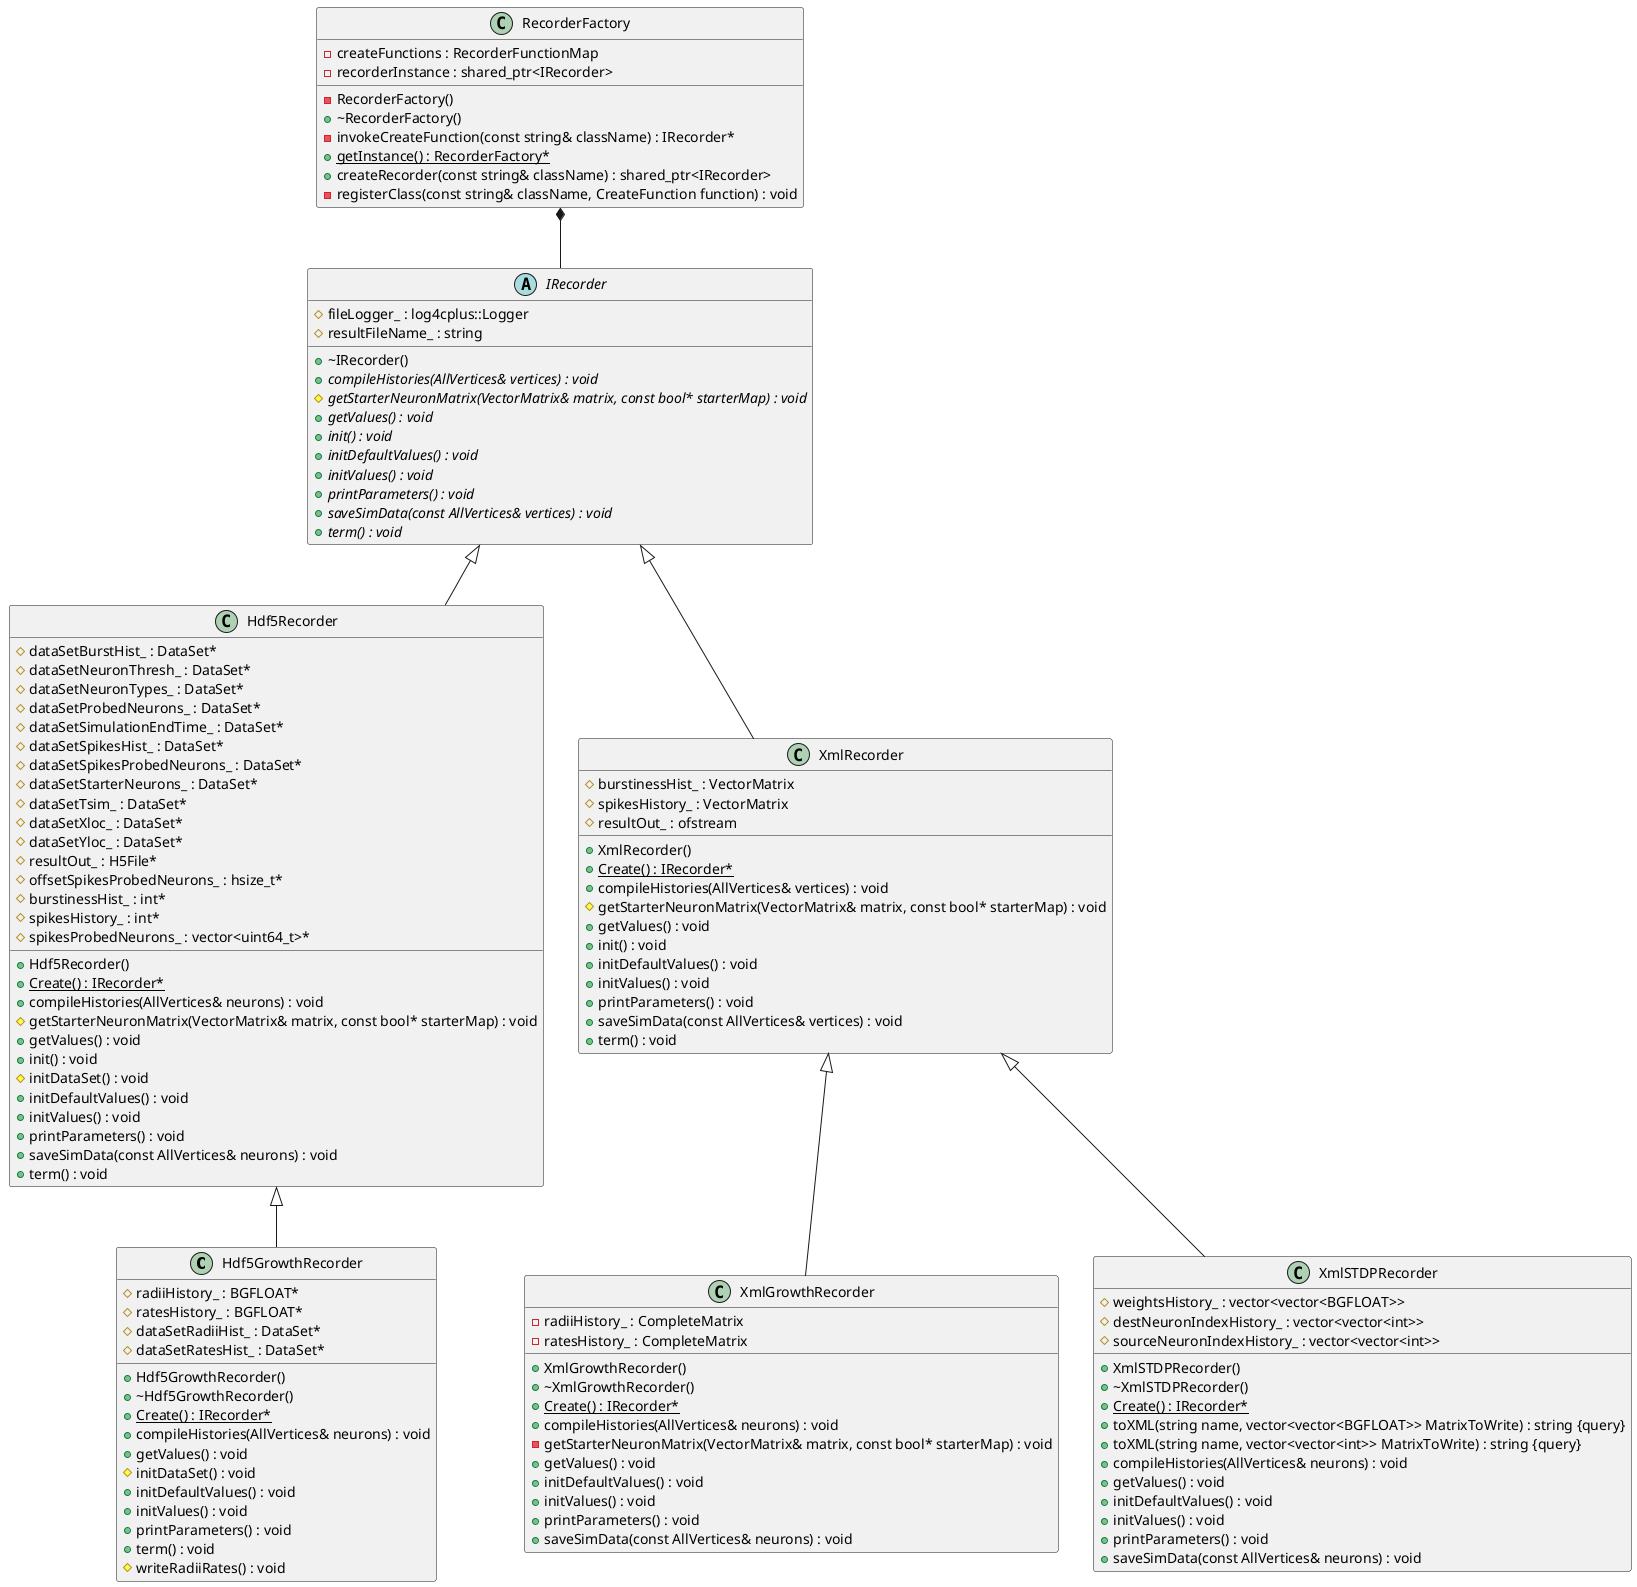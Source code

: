  @startuml RecorderClassDiagram





/' Objects '/

class Hdf5GrowthRecorder {
	+Hdf5GrowthRecorder()
	+~Hdf5GrowthRecorder()
	#radiiHistory_ : BGFLOAT*
	#ratesHistory_ : BGFLOAT*
	#dataSetRadiiHist_ : DataSet*
	#dataSetRatesHist_ : DataSet*
	+{static} Create() : IRecorder*
	+compileHistories(AllVertices& neurons) : void
	+getValues() : void
	#initDataSet() : void
	+initDefaultValues() : void
	+initValues() : void
	+printParameters() : void
	+term() : void
	#writeRadiiRates() : void
}


class Hdf5Recorder {
	+Hdf5Recorder()
	#dataSetBurstHist_ : DataSet*
	#dataSetNeuronThresh_ : DataSet*
	#dataSetNeuronTypes_ : DataSet*
	#dataSetProbedNeurons_ : DataSet*
	#dataSetSimulationEndTime_ : DataSet*
	#dataSetSpikesHist_ : DataSet*
	#dataSetSpikesProbedNeurons_ : DataSet*
	#dataSetStarterNeurons_ : DataSet*
	#dataSetTsim_ : DataSet*
	#dataSetXloc_ : DataSet*
	#dataSetYloc_ : DataSet*
	#resultOut_ : H5File*
	+{static} Create() : IRecorder*
	#offsetSpikesProbedNeurons_ : hsize_t*
	#burstinessHist_ : int*
	#spikesHistory_ : int*
	#spikesProbedNeurons_ : vector<uint64_t>*
	+compileHistories(AllVertices& neurons) : void
	#getStarterNeuronMatrix(VectorMatrix& matrix, const bool* starterMap) : void
	+getValues() : void
	+init() : void
	#initDataSet() : void
	+initDefaultValues() : void
	+initValues() : void
	+printParameters() : void
	+saveSimData(const AllVertices& neurons) : void
	+term() : void
}


abstract class IRecorder {
	+~IRecorder()
	#fileLogger_ : log4cplus::Logger
	#resultFileName_ : string
	+{abstract} compileHistories(AllVertices& vertices) : void
	#{abstract} getStarterNeuronMatrix(VectorMatrix& matrix, const bool* starterMap) : void
	+{abstract} getValues() : void
	+{abstract} init() : void
	+{abstract} initDefaultValues() : void
	+{abstract} initValues() : void
	+{abstract} printParameters() : void
	+{abstract} saveSimData(const AllVertices& vertices) : void
	+{abstract} term() : void
}


class RecorderFactory {
	-RecorderFactory()
	+~RecorderFactory()
	-invokeCreateFunction(const string& className) : IRecorder*
	+{static} getInstance() : RecorderFactory*
	-createFunctions : RecorderFunctionMap
	+createRecorder(const string& className) : shared_ptr<IRecorder>
	-recorderInstance : shared_ptr<IRecorder>
	-registerClass(const string& className, CreateFunction function) : void
}


class XmlGrowthRecorder {
	+XmlGrowthRecorder()
	+~XmlGrowthRecorder()
	-radiiHistory_ : CompleteMatrix
	-ratesHistory_ : CompleteMatrix
	+{static} Create() : IRecorder*
	+compileHistories(AllVertices& neurons) : void
	-getStarterNeuronMatrix(VectorMatrix& matrix, const bool* starterMap) : void
	+getValues() : void
	+initDefaultValues() : void
	+initValues() : void
	+printParameters() : void
	+saveSimData(const AllVertices& neurons) : void
}


class XmlRecorder {
	+XmlRecorder()
	+{static} Create() : IRecorder*
	#burstinessHist_ : VectorMatrix
	#spikesHistory_ : VectorMatrix
	#resultOut_ : ofstream
	+compileHistories(AllVertices& vertices) : void
	#getStarterNeuronMatrix(VectorMatrix& matrix, const bool* starterMap) : void
	+getValues() : void
	+init() : void
	+initDefaultValues() : void
	+initValues() : void
	+printParameters() : void
	+saveSimData(const AllVertices& vertices) : void
	+term() : void
}


class XmlSTDPRecorder {
	+XmlSTDPRecorder()
	+~XmlSTDPRecorder()
	+{static} Create() : IRecorder*
	+toXML(string name, vector<vector<BGFLOAT>> MatrixToWrite) : string {query}
	+toXML(string name, vector<vector<int>> MatrixToWrite) : string {query}
	#weightsHistory_ : vector<vector<BGFLOAT>>
	#destNeuronIndexHistory_ : vector<vector<int>>
	#sourceNeuronIndexHistory_ : vector<vector<int>>
	+compileHistories(AllVertices& neurons) : void
	+getValues() : void
	+initDefaultValues() : void
	+initValues() : void
	+printParameters() : void
	+saveSimData(const AllVertices& neurons) : void
}





/' Inheritance relationships '/

.Hdf5Recorder <|-- .Hdf5GrowthRecorder


.IRecorder <|-- .Hdf5Recorder


.IRecorder <|-- .XmlRecorder


.XmlRecorder <|-- .XmlGrowthRecorder


.XmlRecorder <|-- .XmlSTDPRecorder





/' Aggregation relationships '/

.RecorderFactory *-- .IRecorder






/' Nested objects '/



@enduml
